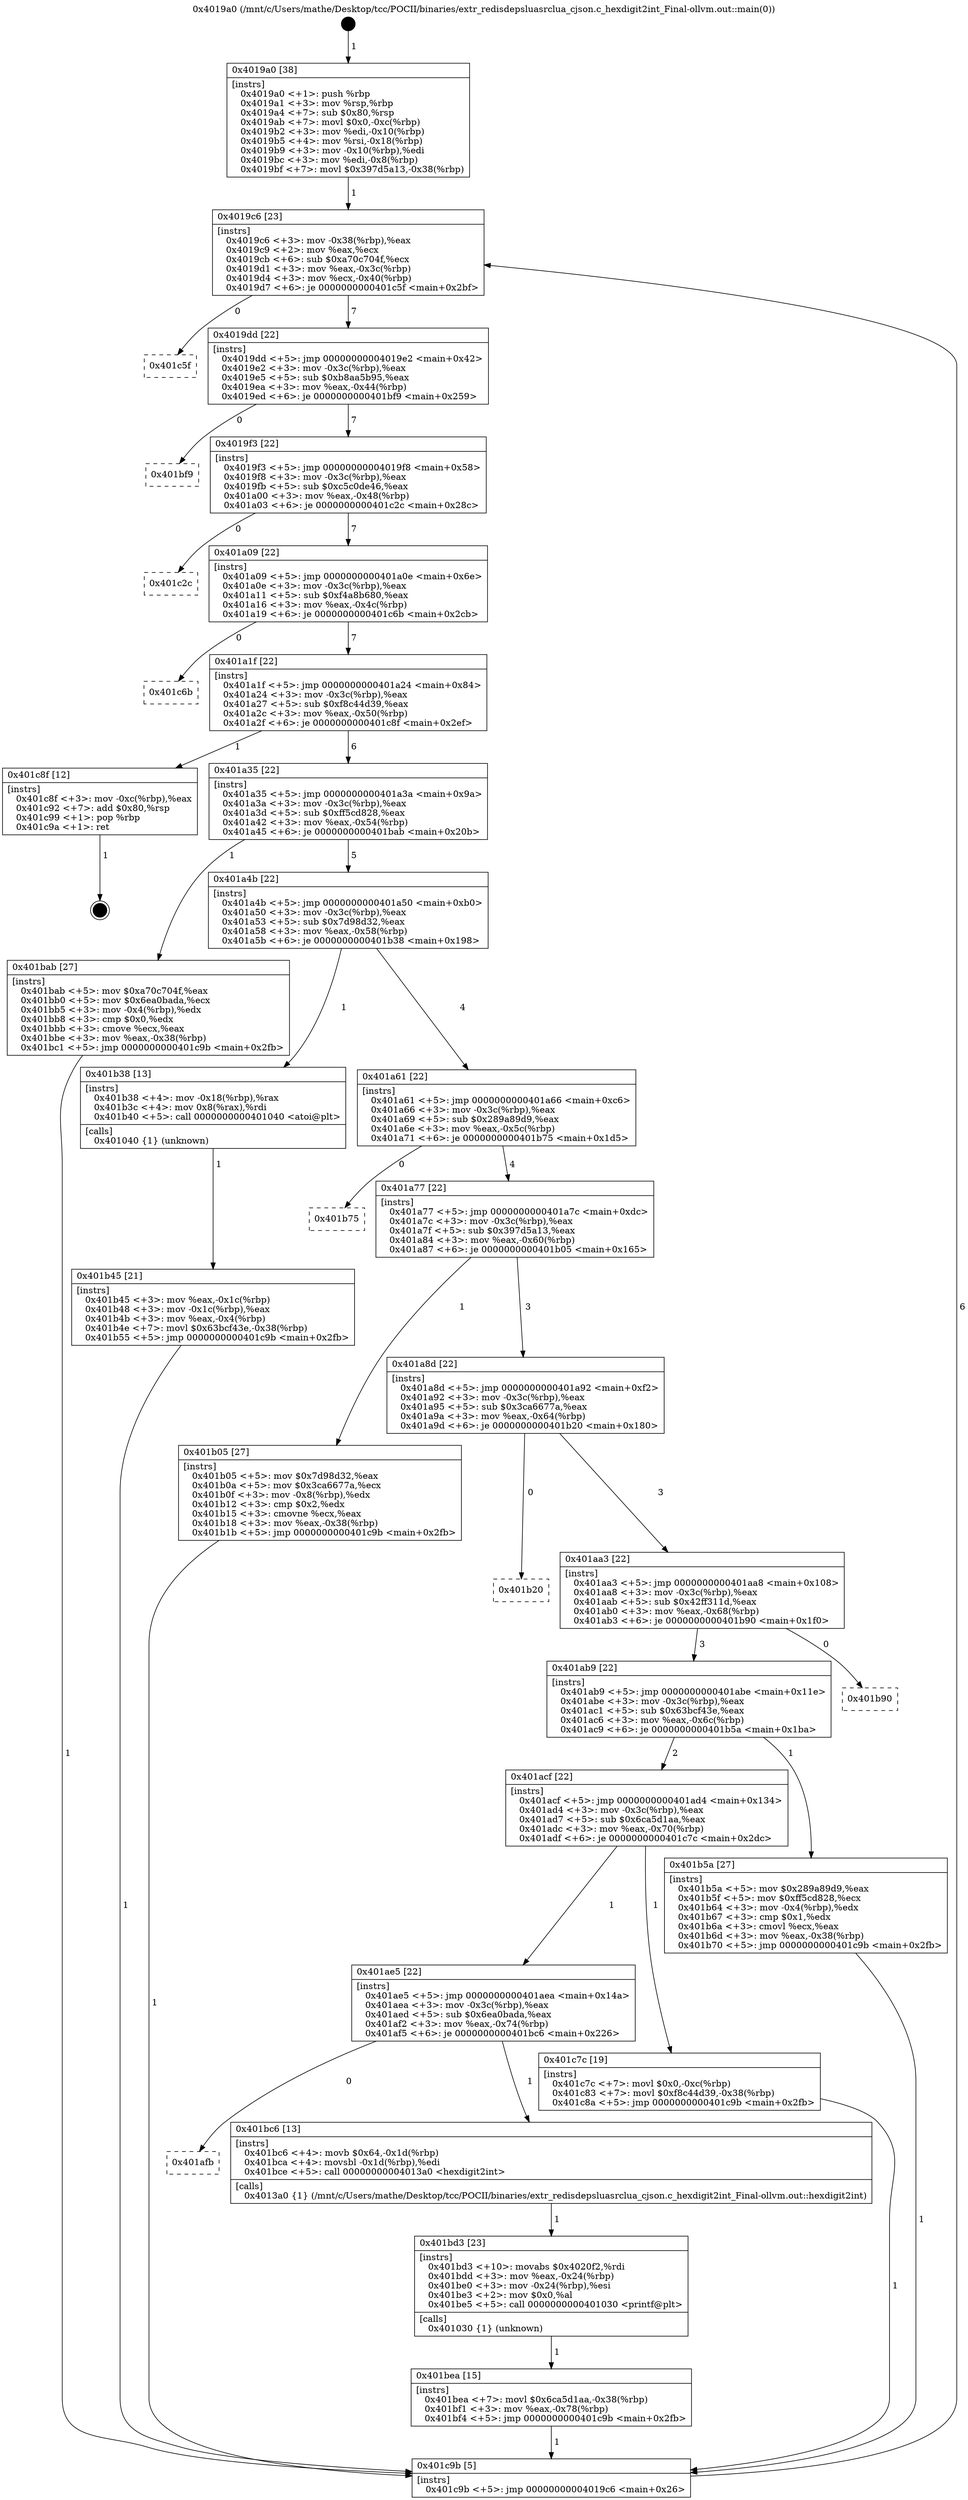 digraph "0x4019a0" {
  label = "0x4019a0 (/mnt/c/Users/mathe/Desktop/tcc/POCII/binaries/extr_redisdepsluasrclua_cjson.c_hexdigit2int_Final-ollvm.out::main(0))"
  labelloc = "t"
  node[shape=record]

  Entry [label="",width=0.3,height=0.3,shape=circle,fillcolor=black,style=filled]
  "0x4019c6" [label="{
     0x4019c6 [23]\l
     | [instrs]\l
     &nbsp;&nbsp;0x4019c6 \<+3\>: mov -0x38(%rbp),%eax\l
     &nbsp;&nbsp;0x4019c9 \<+2\>: mov %eax,%ecx\l
     &nbsp;&nbsp;0x4019cb \<+6\>: sub $0xa70c704f,%ecx\l
     &nbsp;&nbsp;0x4019d1 \<+3\>: mov %eax,-0x3c(%rbp)\l
     &nbsp;&nbsp;0x4019d4 \<+3\>: mov %ecx,-0x40(%rbp)\l
     &nbsp;&nbsp;0x4019d7 \<+6\>: je 0000000000401c5f \<main+0x2bf\>\l
  }"]
  "0x401c5f" [label="{
     0x401c5f\l
  }", style=dashed]
  "0x4019dd" [label="{
     0x4019dd [22]\l
     | [instrs]\l
     &nbsp;&nbsp;0x4019dd \<+5\>: jmp 00000000004019e2 \<main+0x42\>\l
     &nbsp;&nbsp;0x4019e2 \<+3\>: mov -0x3c(%rbp),%eax\l
     &nbsp;&nbsp;0x4019e5 \<+5\>: sub $0xb8aa5b95,%eax\l
     &nbsp;&nbsp;0x4019ea \<+3\>: mov %eax,-0x44(%rbp)\l
     &nbsp;&nbsp;0x4019ed \<+6\>: je 0000000000401bf9 \<main+0x259\>\l
  }"]
  Exit [label="",width=0.3,height=0.3,shape=circle,fillcolor=black,style=filled,peripheries=2]
  "0x401bf9" [label="{
     0x401bf9\l
  }", style=dashed]
  "0x4019f3" [label="{
     0x4019f3 [22]\l
     | [instrs]\l
     &nbsp;&nbsp;0x4019f3 \<+5\>: jmp 00000000004019f8 \<main+0x58\>\l
     &nbsp;&nbsp;0x4019f8 \<+3\>: mov -0x3c(%rbp),%eax\l
     &nbsp;&nbsp;0x4019fb \<+5\>: sub $0xc5c0de46,%eax\l
     &nbsp;&nbsp;0x401a00 \<+3\>: mov %eax,-0x48(%rbp)\l
     &nbsp;&nbsp;0x401a03 \<+6\>: je 0000000000401c2c \<main+0x28c\>\l
  }"]
  "0x401bea" [label="{
     0x401bea [15]\l
     | [instrs]\l
     &nbsp;&nbsp;0x401bea \<+7\>: movl $0x6ca5d1aa,-0x38(%rbp)\l
     &nbsp;&nbsp;0x401bf1 \<+3\>: mov %eax,-0x78(%rbp)\l
     &nbsp;&nbsp;0x401bf4 \<+5\>: jmp 0000000000401c9b \<main+0x2fb\>\l
  }"]
  "0x401c2c" [label="{
     0x401c2c\l
  }", style=dashed]
  "0x401a09" [label="{
     0x401a09 [22]\l
     | [instrs]\l
     &nbsp;&nbsp;0x401a09 \<+5\>: jmp 0000000000401a0e \<main+0x6e\>\l
     &nbsp;&nbsp;0x401a0e \<+3\>: mov -0x3c(%rbp),%eax\l
     &nbsp;&nbsp;0x401a11 \<+5\>: sub $0xf4a8b680,%eax\l
     &nbsp;&nbsp;0x401a16 \<+3\>: mov %eax,-0x4c(%rbp)\l
     &nbsp;&nbsp;0x401a19 \<+6\>: je 0000000000401c6b \<main+0x2cb\>\l
  }"]
  "0x401bd3" [label="{
     0x401bd3 [23]\l
     | [instrs]\l
     &nbsp;&nbsp;0x401bd3 \<+10\>: movabs $0x4020f2,%rdi\l
     &nbsp;&nbsp;0x401bdd \<+3\>: mov %eax,-0x24(%rbp)\l
     &nbsp;&nbsp;0x401be0 \<+3\>: mov -0x24(%rbp),%esi\l
     &nbsp;&nbsp;0x401be3 \<+2\>: mov $0x0,%al\l
     &nbsp;&nbsp;0x401be5 \<+5\>: call 0000000000401030 \<printf@plt\>\l
     | [calls]\l
     &nbsp;&nbsp;0x401030 \{1\} (unknown)\l
  }"]
  "0x401c6b" [label="{
     0x401c6b\l
  }", style=dashed]
  "0x401a1f" [label="{
     0x401a1f [22]\l
     | [instrs]\l
     &nbsp;&nbsp;0x401a1f \<+5\>: jmp 0000000000401a24 \<main+0x84\>\l
     &nbsp;&nbsp;0x401a24 \<+3\>: mov -0x3c(%rbp),%eax\l
     &nbsp;&nbsp;0x401a27 \<+5\>: sub $0xf8c44d39,%eax\l
     &nbsp;&nbsp;0x401a2c \<+3\>: mov %eax,-0x50(%rbp)\l
     &nbsp;&nbsp;0x401a2f \<+6\>: je 0000000000401c8f \<main+0x2ef\>\l
  }"]
  "0x401afb" [label="{
     0x401afb\l
  }", style=dashed]
  "0x401c8f" [label="{
     0x401c8f [12]\l
     | [instrs]\l
     &nbsp;&nbsp;0x401c8f \<+3\>: mov -0xc(%rbp),%eax\l
     &nbsp;&nbsp;0x401c92 \<+7\>: add $0x80,%rsp\l
     &nbsp;&nbsp;0x401c99 \<+1\>: pop %rbp\l
     &nbsp;&nbsp;0x401c9a \<+1\>: ret\l
  }"]
  "0x401a35" [label="{
     0x401a35 [22]\l
     | [instrs]\l
     &nbsp;&nbsp;0x401a35 \<+5\>: jmp 0000000000401a3a \<main+0x9a\>\l
     &nbsp;&nbsp;0x401a3a \<+3\>: mov -0x3c(%rbp),%eax\l
     &nbsp;&nbsp;0x401a3d \<+5\>: sub $0xff5cd828,%eax\l
     &nbsp;&nbsp;0x401a42 \<+3\>: mov %eax,-0x54(%rbp)\l
     &nbsp;&nbsp;0x401a45 \<+6\>: je 0000000000401bab \<main+0x20b\>\l
  }"]
  "0x401bc6" [label="{
     0x401bc6 [13]\l
     | [instrs]\l
     &nbsp;&nbsp;0x401bc6 \<+4\>: movb $0x64,-0x1d(%rbp)\l
     &nbsp;&nbsp;0x401bca \<+4\>: movsbl -0x1d(%rbp),%edi\l
     &nbsp;&nbsp;0x401bce \<+5\>: call 00000000004013a0 \<hexdigit2int\>\l
     | [calls]\l
     &nbsp;&nbsp;0x4013a0 \{1\} (/mnt/c/Users/mathe/Desktop/tcc/POCII/binaries/extr_redisdepsluasrclua_cjson.c_hexdigit2int_Final-ollvm.out::hexdigit2int)\l
  }"]
  "0x401bab" [label="{
     0x401bab [27]\l
     | [instrs]\l
     &nbsp;&nbsp;0x401bab \<+5\>: mov $0xa70c704f,%eax\l
     &nbsp;&nbsp;0x401bb0 \<+5\>: mov $0x6ea0bada,%ecx\l
     &nbsp;&nbsp;0x401bb5 \<+3\>: mov -0x4(%rbp),%edx\l
     &nbsp;&nbsp;0x401bb8 \<+3\>: cmp $0x0,%edx\l
     &nbsp;&nbsp;0x401bbb \<+3\>: cmove %ecx,%eax\l
     &nbsp;&nbsp;0x401bbe \<+3\>: mov %eax,-0x38(%rbp)\l
     &nbsp;&nbsp;0x401bc1 \<+5\>: jmp 0000000000401c9b \<main+0x2fb\>\l
  }"]
  "0x401a4b" [label="{
     0x401a4b [22]\l
     | [instrs]\l
     &nbsp;&nbsp;0x401a4b \<+5\>: jmp 0000000000401a50 \<main+0xb0\>\l
     &nbsp;&nbsp;0x401a50 \<+3\>: mov -0x3c(%rbp),%eax\l
     &nbsp;&nbsp;0x401a53 \<+5\>: sub $0x7d98d32,%eax\l
     &nbsp;&nbsp;0x401a58 \<+3\>: mov %eax,-0x58(%rbp)\l
     &nbsp;&nbsp;0x401a5b \<+6\>: je 0000000000401b38 \<main+0x198\>\l
  }"]
  "0x401ae5" [label="{
     0x401ae5 [22]\l
     | [instrs]\l
     &nbsp;&nbsp;0x401ae5 \<+5\>: jmp 0000000000401aea \<main+0x14a\>\l
     &nbsp;&nbsp;0x401aea \<+3\>: mov -0x3c(%rbp),%eax\l
     &nbsp;&nbsp;0x401aed \<+5\>: sub $0x6ea0bada,%eax\l
     &nbsp;&nbsp;0x401af2 \<+3\>: mov %eax,-0x74(%rbp)\l
     &nbsp;&nbsp;0x401af5 \<+6\>: je 0000000000401bc6 \<main+0x226\>\l
  }"]
  "0x401b38" [label="{
     0x401b38 [13]\l
     | [instrs]\l
     &nbsp;&nbsp;0x401b38 \<+4\>: mov -0x18(%rbp),%rax\l
     &nbsp;&nbsp;0x401b3c \<+4\>: mov 0x8(%rax),%rdi\l
     &nbsp;&nbsp;0x401b40 \<+5\>: call 0000000000401040 \<atoi@plt\>\l
     | [calls]\l
     &nbsp;&nbsp;0x401040 \{1\} (unknown)\l
  }"]
  "0x401a61" [label="{
     0x401a61 [22]\l
     | [instrs]\l
     &nbsp;&nbsp;0x401a61 \<+5\>: jmp 0000000000401a66 \<main+0xc6\>\l
     &nbsp;&nbsp;0x401a66 \<+3\>: mov -0x3c(%rbp),%eax\l
     &nbsp;&nbsp;0x401a69 \<+5\>: sub $0x289a89d9,%eax\l
     &nbsp;&nbsp;0x401a6e \<+3\>: mov %eax,-0x5c(%rbp)\l
     &nbsp;&nbsp;0x401a71 \<+6\>: je 0000000000401b75 \<main+0x1d5\>\l
  }"]
  "0x401c7c" [label="{
     0x401c7c [19]\l
     | [instrs]\l
     &nbsp;&nbsp;0x401c7c \<+7\>: movl $0x0,-0xc(%rbp)\l
     &nbsp;&nbsp;0x401c83 \<+7\>: movl $0xf8c44d39,-0x38(%rbp)\l
     &nbsp;&nbsp;0x401c8a \<+5\>: jmp 0000000000401c9b \<main+0x2fb\>\l
  }"]
  "0x401b75" [label="{
     0x401b75\l
  }", style=dashed]
  "0x401a77" [label="{
     0x401a77 [22]\l
     | [instrs]\l
     &nbsp;&nbsp;0x401a77 \<+5\>: jmp 0000000000401a7c \<main+0xdc\>\l
     &nbsp;&nbsp;0x401a7c \<+3\>: mov -0x3c(%rbp),%eax\l
     &nbsp;&nbsp;0x401a7f \<+5\>: sub $0x397d5a13,%eax\l
     &nbsp;&nbsp;0x401a84 \<+3\>: mov %eax,-0x60(%rbp)\l
     &nbsp;&nbsp;0x401a87 \<+6\>: je 0000000000401b05 \<main+0x165\>\l
  }"]
  "0x401acf" [label="{
     0x401acf [22]\l
     | [instrs]\l
     &nbsp;&nbsp;0x401acf \<+5\>: jmp 0000000000401ad4 \<main+0x134\>\l
     &nbsp;&nbsp;0x401ad4 \<+3\>: mov -0x3c(%rbp),%eax\l
     &nbsp;&nbsp;0x401ad7 \<+5\>: sub $0x6ca5d1aa,%eax\l
     &nbsp;&nbsp;0x401adc \<+3\>: mov %eax,-0x70(%rbp)\l
     &nbsp;&nbsp;0x401adf \<+6\>: je 0000000000401c7c \<main+0x2dc\>\l
  }"]
  "0x401b05" [label="{
     0x401b05 [27]\l
     | [instrs]\l
     &nbsp;&nbsp;0x401b05 \<+5\>: mov $0x7d98d32,%eax\l
     &nbsp;&nbsp;0x401b0a \<+5\>: mov $0x3ca6677a,%ecx\l
     &nbsp;&nbsp;0x401b0f \<+3\>: mov -0x8(%rbp),%edx\l
     &nbsp;&nbsp;0x401b12 \<+3\>: cmp $0x2,%edx\l
     &nbsp;&nbsp;0x401b15 \<+3\>: cmovne %ecx,%eax\l
     &nbsp;&nbsp;0x401b18 \<+3\>: mov %eax,-0x38(%rbp)\l
     &nbsp;&nbsp;0x401b1b \<+5\>: jmp 0000000000401c9b \<main+0x2fb\>\l
  }"]
  "0x401a8d" [label="{
     0x401a8d [22]\l
     | [instrs]\l
     &nbsp;&nbsp;0x401a8d \<+5\>: jmp 0000000000401a92 \<main+0xf2\>\l
     &nbsp;&nbsp;0x401a92 \<+3\>: mov -0x3c(%rbp),%eax\l
     &nbsp;&nbsp;0x401a95 \<+5\>: sub $0x3ca6677a,%eax\l
     &nbsp;&nbsp;0x401a9a \<+3\>: mov %eax,-0x64(%rbp)\l
     &nbsp;&nbsp;0x401a9d \<+6\>: je 0000000000401b20 \<main+0x180\>\l
  }"]
  "0x401c9b" [label="{
     0x401c9b [5]\l
     | [instrs]\l
     &nbsp;&nbsp;0x401c9b \<+5\>: jmp 00000000004019c6 \<main+0x26\>\l
  }"]
  "0x4019a0" [label="{
     0x4019a0 [38]\l
     | [instrs]\l
     &nbsp;&nbsp;0x4019a0 \<+1\>: push %rbp\l
     &nbsp;&nbsp;0x4019a1 \<+3\>: mov %rsp,%rbp\l
     &nbsp;&nbsp;0x4019a4 \<+7\>: sub $0x80,%rsp\l
     &nbsp;&nbsp;0x4019ab \<+7\>: movl $0x0,-0xc(%rbp)\l
     &nbsp;&nbsp;0x4019b2 \<+3\>: mov %edi,-0x10(%rbp)\l
     &nbsp;&nbsp;0x4019b5 \<+4\>: mov %rsi,-0x18(%rbp)\l
     &nbsp;&nbsp;0x4019b9 \<+3\>: mov -0x10(%rbp),%edi\l
     &nbsp;&nbsp;0x4019bc \<+3\>: mov %edi,-0x8(%rbp)\l
     &nbsp;&nbsp;0x4019bf \<+7\>: movl $0x397d5a13,-0x38(%rbp)\l
  }"]
  "0x401b45" [label="{
     0x401b45 [21]\l
     | [instrs]\l
     &nbsp;&nbsp;0x401b45 \<+3\>: mov %eax,-0x1c(%rbp)\l
     &nbsp;&nbsp;0x401b48 \<+3\>: mov -0x1c(%rbp),%eax\l
     &nbsp;&nbsp;0x401b4b \<+3\>: mov %eax,-0x4(%rbp)\l
     &nbsp;&nbsp;0x401b4e \<+7\>: movl $0x63bcf43e,-0x38(%rbp)\l
     &nbsp;&nbsp;0x401b55 \<+5\>: jmp 0000000000401c9b \<main+0x2fb\>\l
  }"]
  "0x401b5a" [label="{
     0x401b5a [27]\l
     | [instrs]\l
     &nbsp;&nbsp;0x401b5a \<+5\>: mov $0x289a89d9,%eax\l
     &nbsp;&nbsp;0x401b5f \<+5\>: mov $0xff5cd828,%ecx\l
     &nbsp;&nbsp;0x401b64 \<+3\>: mov -0x4(%rbp),%edx\l
     &nbsp;&nbsp;0x401b67 \<+3\>: cmp $0x1,%edx\l
     &nbsp;&nbsp;0x401b6a \<+3\>: cmovl %ecx,%eax\l
     &nbsp;&nbsp;0x401b6d \<+3\>: mov %eax,-0x38(%rbp)\l
     &nbsp;&nbsp;0x401b70 \<+5\>: jmp 0000000000401c9b \<main+0x2fb\>\l
  }"]
  "0x401b20" [label="{
     0x401b20\l
  }", style=dashed]
  "0x401aa3" [label="{
     0x401aa3 [22]\l
     | [instrs]\l
     &nbsp;&nbsp;0x401aa3 \<+5\>: jmp 0000000000401aa8 \<main+0x108\>\l
     &nbsp;&nbsp;0x401aa8 \<+3\>: mov -0x3c(%rbp),%eax\l
     &nbsp;&nbsp;0x401aab \<+5\>: sub $0x42ff311d,%eax\l
     &nbsp;&nbsp;0x401ab0 \<+3\>: mov %eax,-0x68(%rbp)\l
     &nbsp;&nbsp;0x401ab3 \<+6\>: je 0000000000401b90 \<main+0x1f0\>\l
  }"]
  "0x401ab9" [label="{
     0x401ab9 [22]\l
     | [instrs]\l
     &nbsp;&nbsp;0x401ab9 \<+5\>: jmp 0000000000401abe \<main+0x11e\>\l
     &nbsp;&nbsp;0x401abe \<+3\>: mov -0x3c(%rbp),%eax\l
     &nbsp;&nbsp;0x401ac1 \<+5\>: sub $0x63bcf43e,%eax\l
     &nbsp;&nbsp;0x401ac6 \<+3\>: mov %eax,-0x6c(%rbp)\l
     &nbsp;&nbsp;0x401ac9 \<+6\>: je 0000000000401b5a \<main+0x1ba\>\l
  }"]
  "0x401b90" [label="{
     0x401b90\l
  }", style=dashed]
  Entry -> "0x4019a0" [label=" 1"]
  "0x4019c6" -> "0x401c5f" [label=" 0"]
  "0x4019c6" -> "0x4019dd" [label=" 7"]
  "0x401c8f" -> Exit [label=" 1"]
  "0x4019dd" -> "0x401bf9" [label=" 0"]
  "0x4019dd" -> "0x4019f3" [label=" 7"]
  "0x401c7c" -> "0x401c9b" [label=" 1"]
  "0x4019f3" -> "0x401c2c" [label=" 0"]
  "0x4019f3" -> "0x401a09" [label=" 7"]
  "0x401bea" -> "0x401c9b" [label=" 1"]
  "0x401a09" -> "0x401c6b" [label=" 0"]
  "0x401a09" -> "0x401a1f" [label=" 7"]
  "0x401bd3" -> "0x401bea" [label=" 1"]
  "0x401a1f" -> "0x401c8f" [label=" 1"]
  "0x401a1f" -> "0x401a35" [label=" 6"]
  "0x401bc6" -> "0x401bd3" [label=" 1"]
  "0x401a35" -> "0x401bab" [label=" 1"]
  "0x401a35" -> "0x401a4b" [label=" 5"]
  "0x401ae5" -> "0x401afb" [label=" 0"]
  "0x401a4b" -> "0x401b38" [label=" 1"]
  "0x401a4b" -> "0x401a61" [label=" 4"]
  "0x401ae5" -> "0x401bc6" [label=" 1"]
  "0x401a61" -> "0x401b75" [label=" 0"]
  "0x401a61" -> "0x401a77" [label=" 4"]
  "0x401acf" -> "0x401ae5" [label=" 1"]
  "0x401a77" -> "0x401b05" [label=" 1"]
  "0x401a77" -> "0x401a8d" [label=" 3"]
  "0x401b05" -> "0x401c9b" [label=" 1"]
  "0x4019a0" -> "0x4019c6" [label=" 1"]
  "0x401c9b" -> "0x4019c6" [label=" 6"]
  "0x401b38" -> "0x401b45" [label=" 1"]
  "0x401b45" -> "0x401c9b" [label=" 1"]
  "0x401acf" -> "0x401c7c" [label=" 1"]
  "0x401a8d" -> "0x401b20" [label=" 0"]
  "0x401a8d" -> "0x401aa3" [label=" 3"]
  "0x401bab" -> "0x401c9b" [label=" 1"]
  "0x401aa3" -> "0x401b90" [label=" 0"]
  "0x401aa3" -> "0x401ab9" [label=" 3"]
  "0x401b5a" -> "0x401c9b" [label=" 1"]
  "0x401ab9" -> "0x401b5a" [label=" 1"]
  "0x401ab9" -> "0x401acf" [label=" 2"]
}
